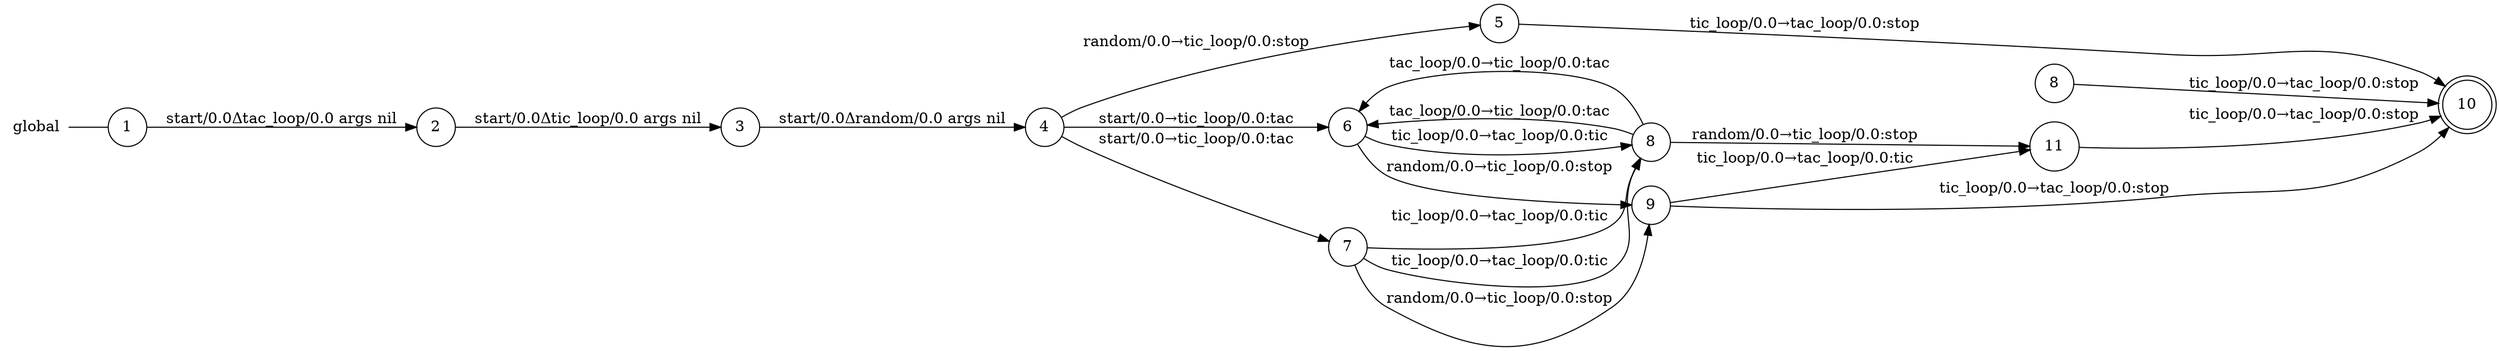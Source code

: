 digraph global {
	rankdir="LR";
	n_0 [label="global", shape="plaintext"];
	n_1 [id="14", shape=circle, label="9"];
	n_2 [id="8", shape=circle, label="8"];
	n_3 [id="1", shape=circle, label="1"];
	n_0 -> n_3 [arrowhead=none];
	n_4 [id="7", shape=circle, label="3"];
	n_5 [id="16", shape=circle, label="5"];
	n_6 [id="4", shape=doublecircle, label="10"];
	n_7 [id="6", shape=circle, label="6"];
	n_8 [id="3", shape=circle, label="2"];
	n_9 [id="12", shape=circle, label="7"];
	n_10 [id="18", shape=circle, label="4"];
	n_11 [id="2", shape=circle, label="8"];
	n_12 [id="10", shape=circle, label="11"];

	n_1 -> n_12 [id="[$e|12]", label="tic_loop/0.0→tac_loop/0.0:tic"];
	n_10 -> n_5 [id="[$e|9]", label="random/0.0→tic_loop/0.0:stop"];
	n_9 -> n_1 [id="[$e|10]", label="random/0.0→tic_loop/0.0:stop"];
	n_11 -> n_12 [id="[$e|36]", label="random/0.0→tic_loop/0.0:stop"];
	n_4 -> n_10 [id="[$e|23]", label="start/0.0Δrandom/0.0 args nil"];
	n_2 -> n_6 [id="[$e|14]", label="tic_loop/0.0→tac_loop/0.0:stop"];
	n_3 -> n_8 [id="[$e|22]", label="start/0.0Δtac_loop/0.0 args nil"];
	n_11 -> n_7 [id="[$e|31]", label="tac_loop/0.0→tic_loop/0.0:tac"];
	n_8 -> n_4 [id="[$e|25]", label="start/0.0Δtic_loop/0.0 args nil"];
	n_10 -> n_9 [id="[$e|2]", label="start/0.0→tic_loop/0.0:tac"];
	n_1 -> n_6 [id="[$e|38]", label="tic_loop/0.0→tac_loop/0.0:stop"];
	n_9 -> n_11 [id="[$e|11]", label="tic_loop/0.0→tac_loop/0.0:tic"];
	n_10 -> n_7 [id="[$e|30]", label="start/0.0→tic_loop/0.0:tac"];
	n_5 -> n_6 [id="[$e|39]", label="tic_loop/0.0→tac_loop/0.0:stop"];
	n_7 -> n_11 [id="[$e|33]", label="tic_loop/0.0→tac_loop/0.0:tic"];
	n_7 -> n_1 [id="[$e|21]", label="random/0.0→tic_loop/0.0:stop"];
	n_9 -> n_11 [id="[$e|34]", label="tic_loop/0.0→tac_loop/0.0:tic"];
	n_12 -> n_6 [id="[$e|37]", label="tic_loop/0.0→tac_loop/0.0:stop"];
	n_11 -> n_7 [id="[$e|15]", label="tac_loop/0.0→tic_loop/0.0:tac"];
}
